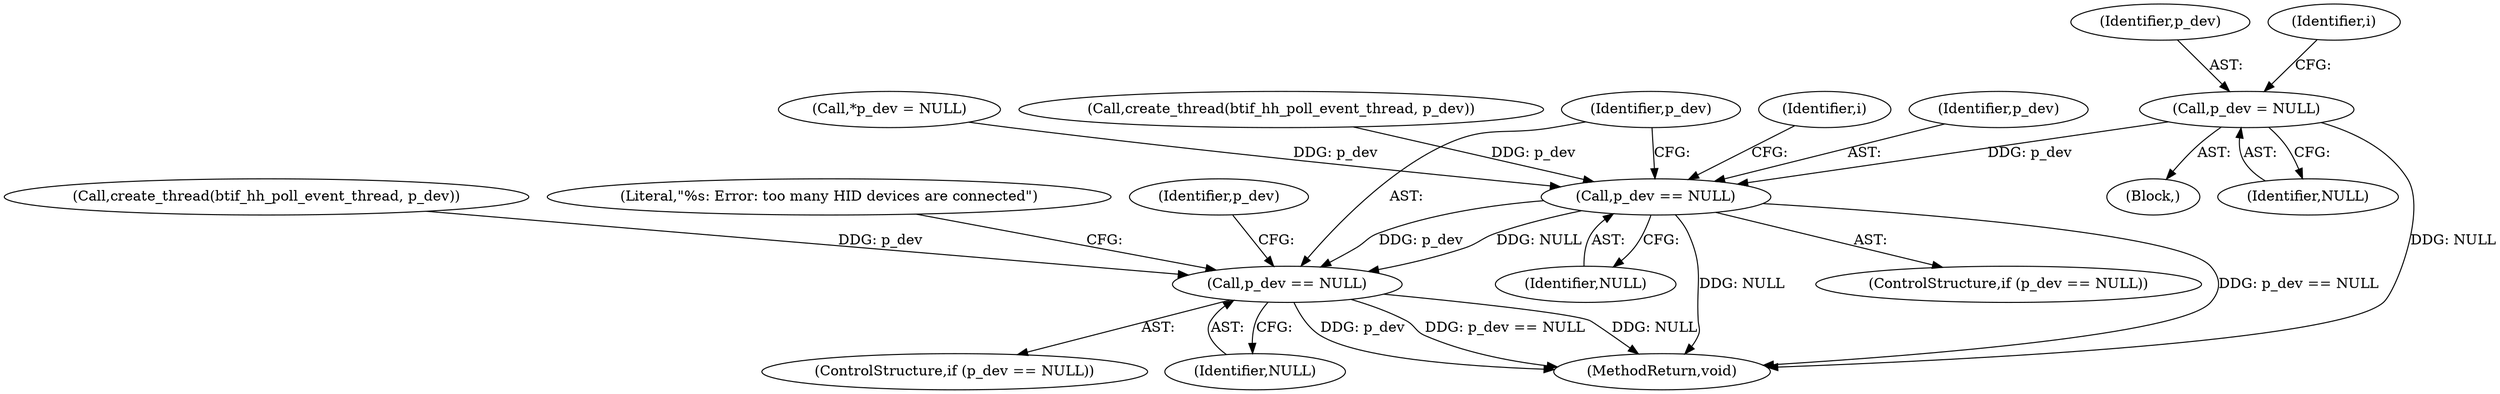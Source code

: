 digraph "0_Android_472271b153c5dc53c28beac55480a8d8434b2d5c_7@pointer" {
"1000257" [label="(Call,p_dev = NULL)"];
"1000261" [label="(Call,p_dev == NULL)"];
"1000367" [label="(Call,p_dev == NULL)"];
"1000130" [label="(Block,)"];
"1000368" [label="(Identifier,p_dev)"];
"1000258" [label="(Identifier,p_dev)"];
"1000259" [label="(Identifier,NULL)"];
"1000253" [label="(Call,create_thread(btif_hh_poll_event_thread, p_dev))"];
"1000267" [label="(Identifier,i)"];
"1000362" [label="(Call,create_thread(btif_hh_poll_event_thread, p_dev))"];
"1000386" [label="(MethodReturn,void)"];
"1000257" [label="(Call,p_dev = NULL)"];
"1000261" [label="(Call,p_dev == NULL)"];
"1000262" [label="(Identifier,p_dev)"];
"1000366" [label="(ControlStructure,if (p_dev == NULL))"];
"1000372" [label="(Literal,\"%s: Error: too many HID devices are connected\")"];
"1000260" [label="(ControlStructure,if (p_dev == NULL))"];
"1000377" [label="(Identifier,p_dev)"];
"1000129" [label="(Identifier,i)"];
"1000369" [label="(Identifier,NULL)"];
"1000108" [label="(Call,*p_dev = NULL)"];
"1000263" [label="(Identifier,NULL)"];
"1000367" [label="(Call,p_dev == NULL)"];
"1000257" -> "1000130"  [label="AST: "];
"1000257" -> "1000259"  [label="CFG: "];
"1000258" -> "1000257"  [label="AST: "];
"1000259" -> "1000257"  [label="AST: "];
"1000129" -> "1000257"  [label="CFG: "];
"1000257" -> "1000386"  [label="DDG: NULL"];
"1000257" -> "1000261"  [label="DDG: p_dev"];
"1000261" -> "1000260"  [label="AST: "];
"1000261" -> "1000263"  [label="CFG: "];
"1000262" -> "1000261"  [label="AST: "];
"1000263" -> "1000261"  [label="AST: "];
"1000267" -> "1000261"  [label="CFG: "];
"1000368" -> "1000261"  [label="CFG: "];
"1000261" -> "1000386"  [label="DDG: NULL"];
"1000261" -> "1000386"  [label="DDG: p_dev == NULL"];
"1000253" -> "1000261"  [label="DDG: p_dev"];
"1000108" -> "1000261"  [label="DDG: p_dev"];
"1000261" -> "1000367"  [label="DDG: p_dev"];
"1000261" -> "1000367"  [label="DDG: NULL"];
"1000367" -> "1000366"  [label="AST: "];
"1000367" -> "1000369"  [label="CFG: "];
"1000368" -> "1000367"  [label="AST: "];
"1000369" -> "1000367"  [label="AST: "];
"1000372" -> "1000367"  [label="CFG: "];
"1000377" -> "1000367"  [label="CFG: "];
"1000367" -> "1000386"  [label="DDG: NULL"];
"1000367" -> "1000386"  [label="DDG: p_dev"];
"1000367" -> "1000386"  [label="DDG: p_dev == NULL"];
"1000362" -> "1000367"  [label="DDG: p_dev"];
}
